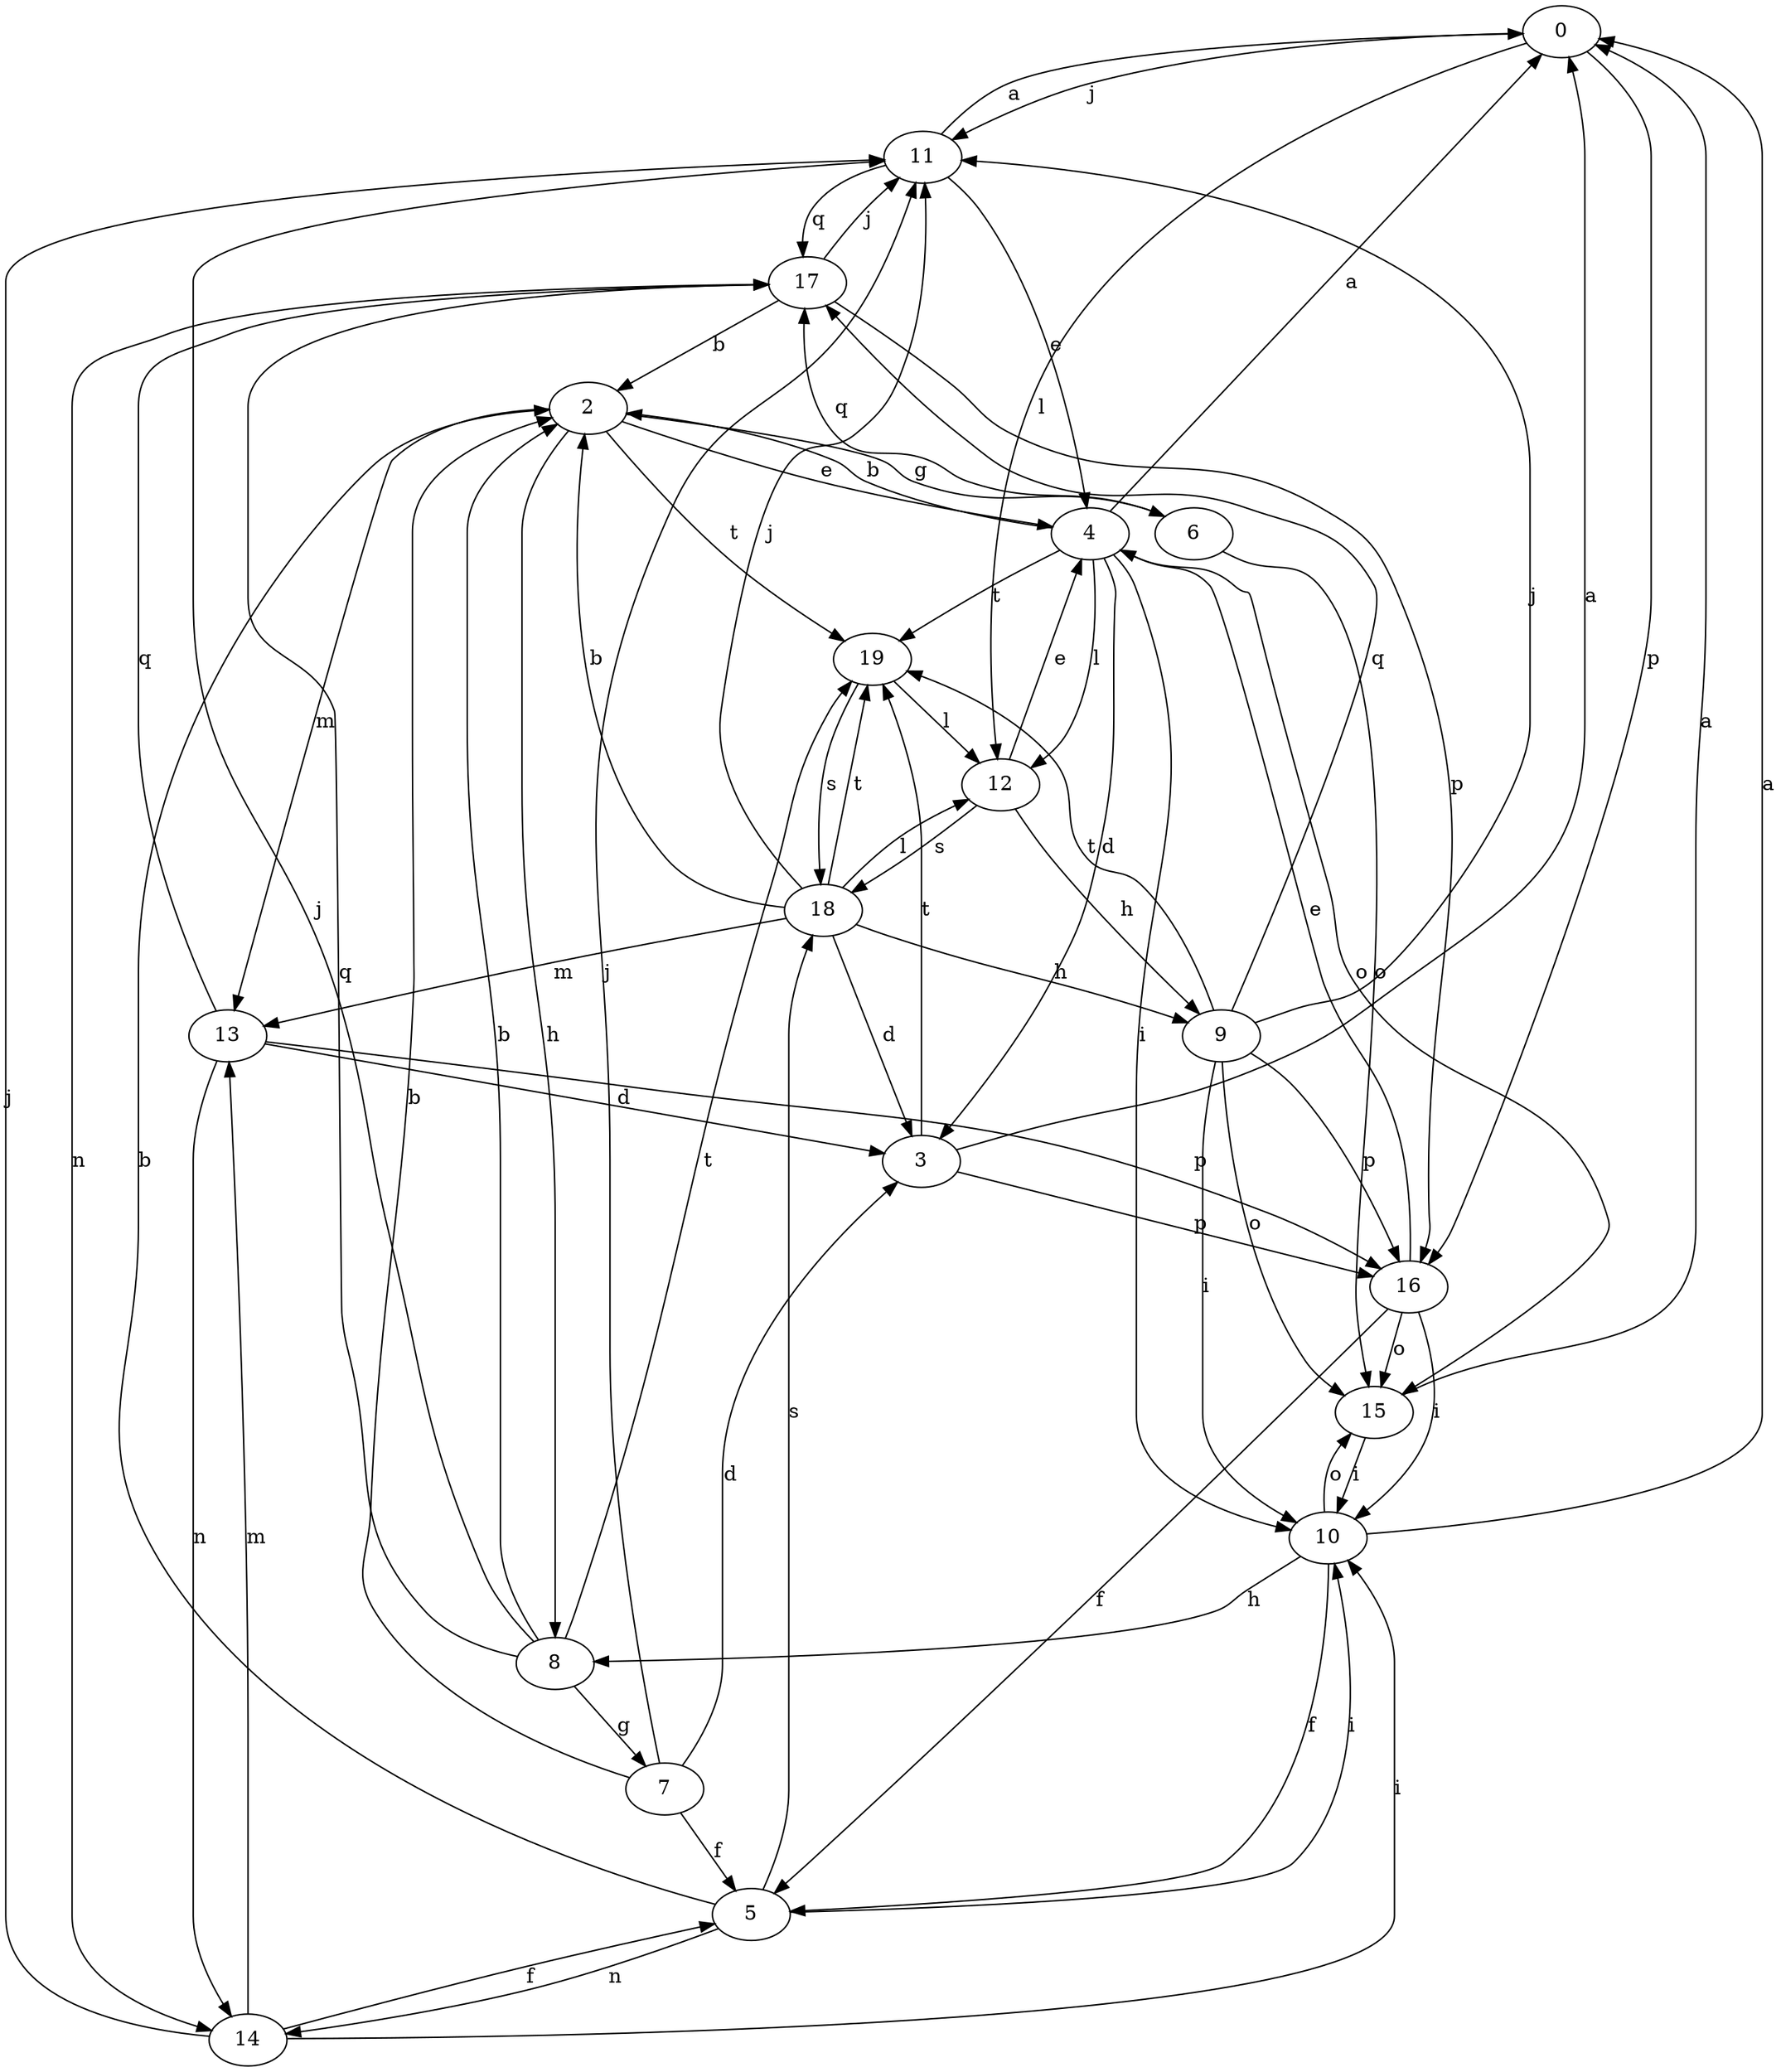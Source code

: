 strict digraph  {
0;
2;
3;
4;
5;
6;
7;
8;
9;
10;
11;
12;
13;
14;
15;
16;
17;
18;
19;
0 -> 11  [label=j];
0 -> 12  [label=l];
0 -> 16  [label=p];
2 -> 4  [label=e];
2 -> 6  [label=g];
2 -> 8  [label=h];
2 -> 13  [label=m];
2 -> 19  [label=t];
3 -> 0  [label=a];
3 -> 16  [label=p];
3 -> 19  [label=t];
4 -> 0  [label=a];
4 -> 2  [label=b];
4 -> 3  [label=d];
4 -> 10  [label=i];
4 -> 12  [label=l];
4 -> 15  [label=o];
4 -> 19  [label=t];
5 -> 2  [label=b];
5 -> 10  [label=i];
5 -> 14  [label=n];
5 -> 18  [label=s];
6 -> 15  [label=o];
6 -> 17  [label=q];
7 -> 2  [label=b];
7 -> 3  [label=d];
7 -> 5  [label=f];
7 -> 11  [label=j];
8 -> 2  [label=b];
8 -> 7  [label=g];
8 -> 11  [label=j];
8 -> 17  [label=q];
8 -> 19  [label=t];
9 -> 10  [label=i];
9 -> 11  [label=j];
9 -> 15  [label=o];
9 -> 16  [label=p];
9 -> 17  [label=q];
9 -> 19  [label=t];
10 -> 0  [label=a];
10 -> 5  [label=f];
10 -> 8  [label=h];
10 -> 15  [label=o];
11 -> 0  [label=a];
11 -> 4  [label=e];
11 -> 17  [label=q];
12 -> 4  [label=e];
12 -> 9  [label=h];
12 -> 18  [label=s];
13 -> 3  [label=d];
13 -> 14  [label=n];
13 -> 16  [label=p];
13 -> 17  [label=q];
14 -> 5  [label=f];
14 -> 10  [label=i];
14 -> 11  [label=j];
14 -> 13  [label=m];
15 -> 0  [label=a];
15 -> 10  [label=i];
16 -> 4  [label=e];
16 -> 5  [label=f];
16 -> 10  [label=i];
16 -> 15  [label=o];
17 -> 2  [label=b];
17 -> 11  [label=j];
17 -> 14  [label=n];
17 -> 16  [label=p];
18 -> 2  [label=b];
18 -> 3  [label=d];
18 -> 9  [label=h];
18 -> 11  [label=j];
18 -> 12  [label=l];
18 -> 13  [label=m];
18 -> 19  [label=t];
19 -> 12  [label=l];
19 -> 18  [label=s];
}

